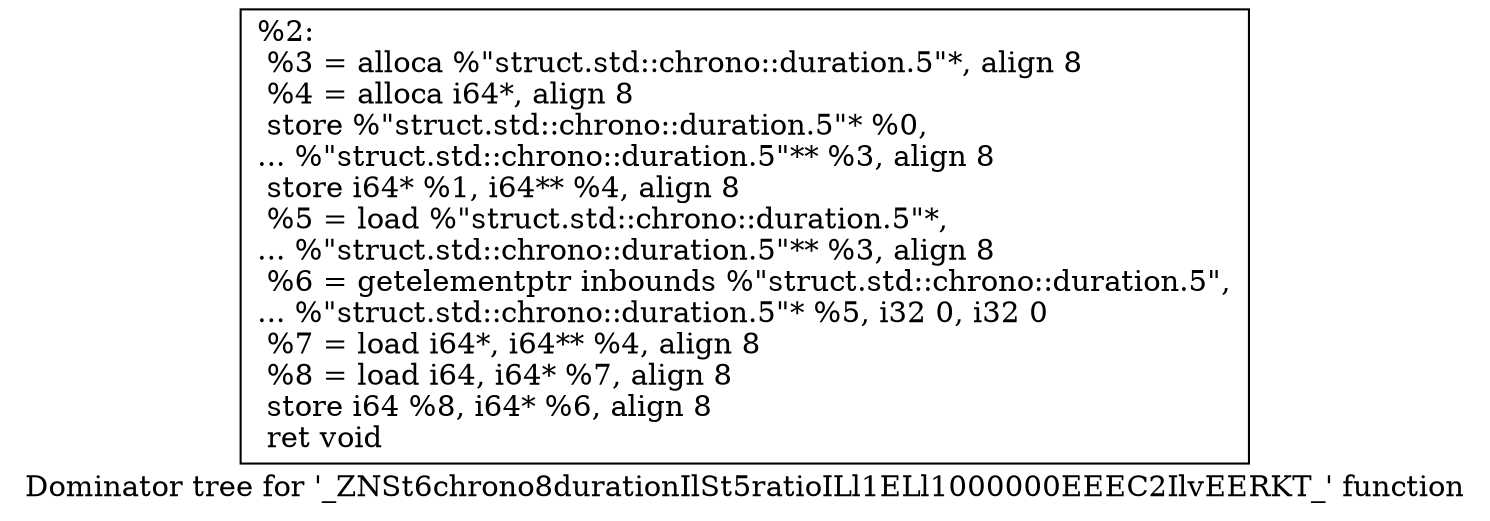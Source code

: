 digraph "Dominator tree for '_ZNSt6chrono8durationIlSt5ratioILl1ELl1000000EEEC2IlvEERKT_' function" {
	label="Dominator tree for '_ZNSt6chrono8durationIlSt5ratioILl1ELl1000000EEEC2IlvEERKT_' function";

	Node0x1471880 [shape=record,label="{%2:\l  %3 = alloca %\"struct.std::chrono::duration.5\"*, align 8\l  %4 = alloca i64*, align 8\l  store %\"struct.std::chrono::duration.5\"* %0,\l... %\"struct.std::chrono::duration.5\"** %3, align 8\l  store i64* %1, i64** %4, align 8\l  %5 = load %\"struct.std::chrono::duration.5\"*,\l... %\"struct.std::chrono::duration.5\"** %3, align 8\l  %6 = getelementptr inbounds %\"struct.std::chrono::duration.5\",\l... %\"struct.std::chrono::duration.5\"* %5, i32 0, i32 0\l  %7 = load i64*, i64** %4, align 8\l  %8 = load i64, i64* %7, align 8\l  store i64 %8, i64* %6, align 8\l  ret void\l}"];
}
